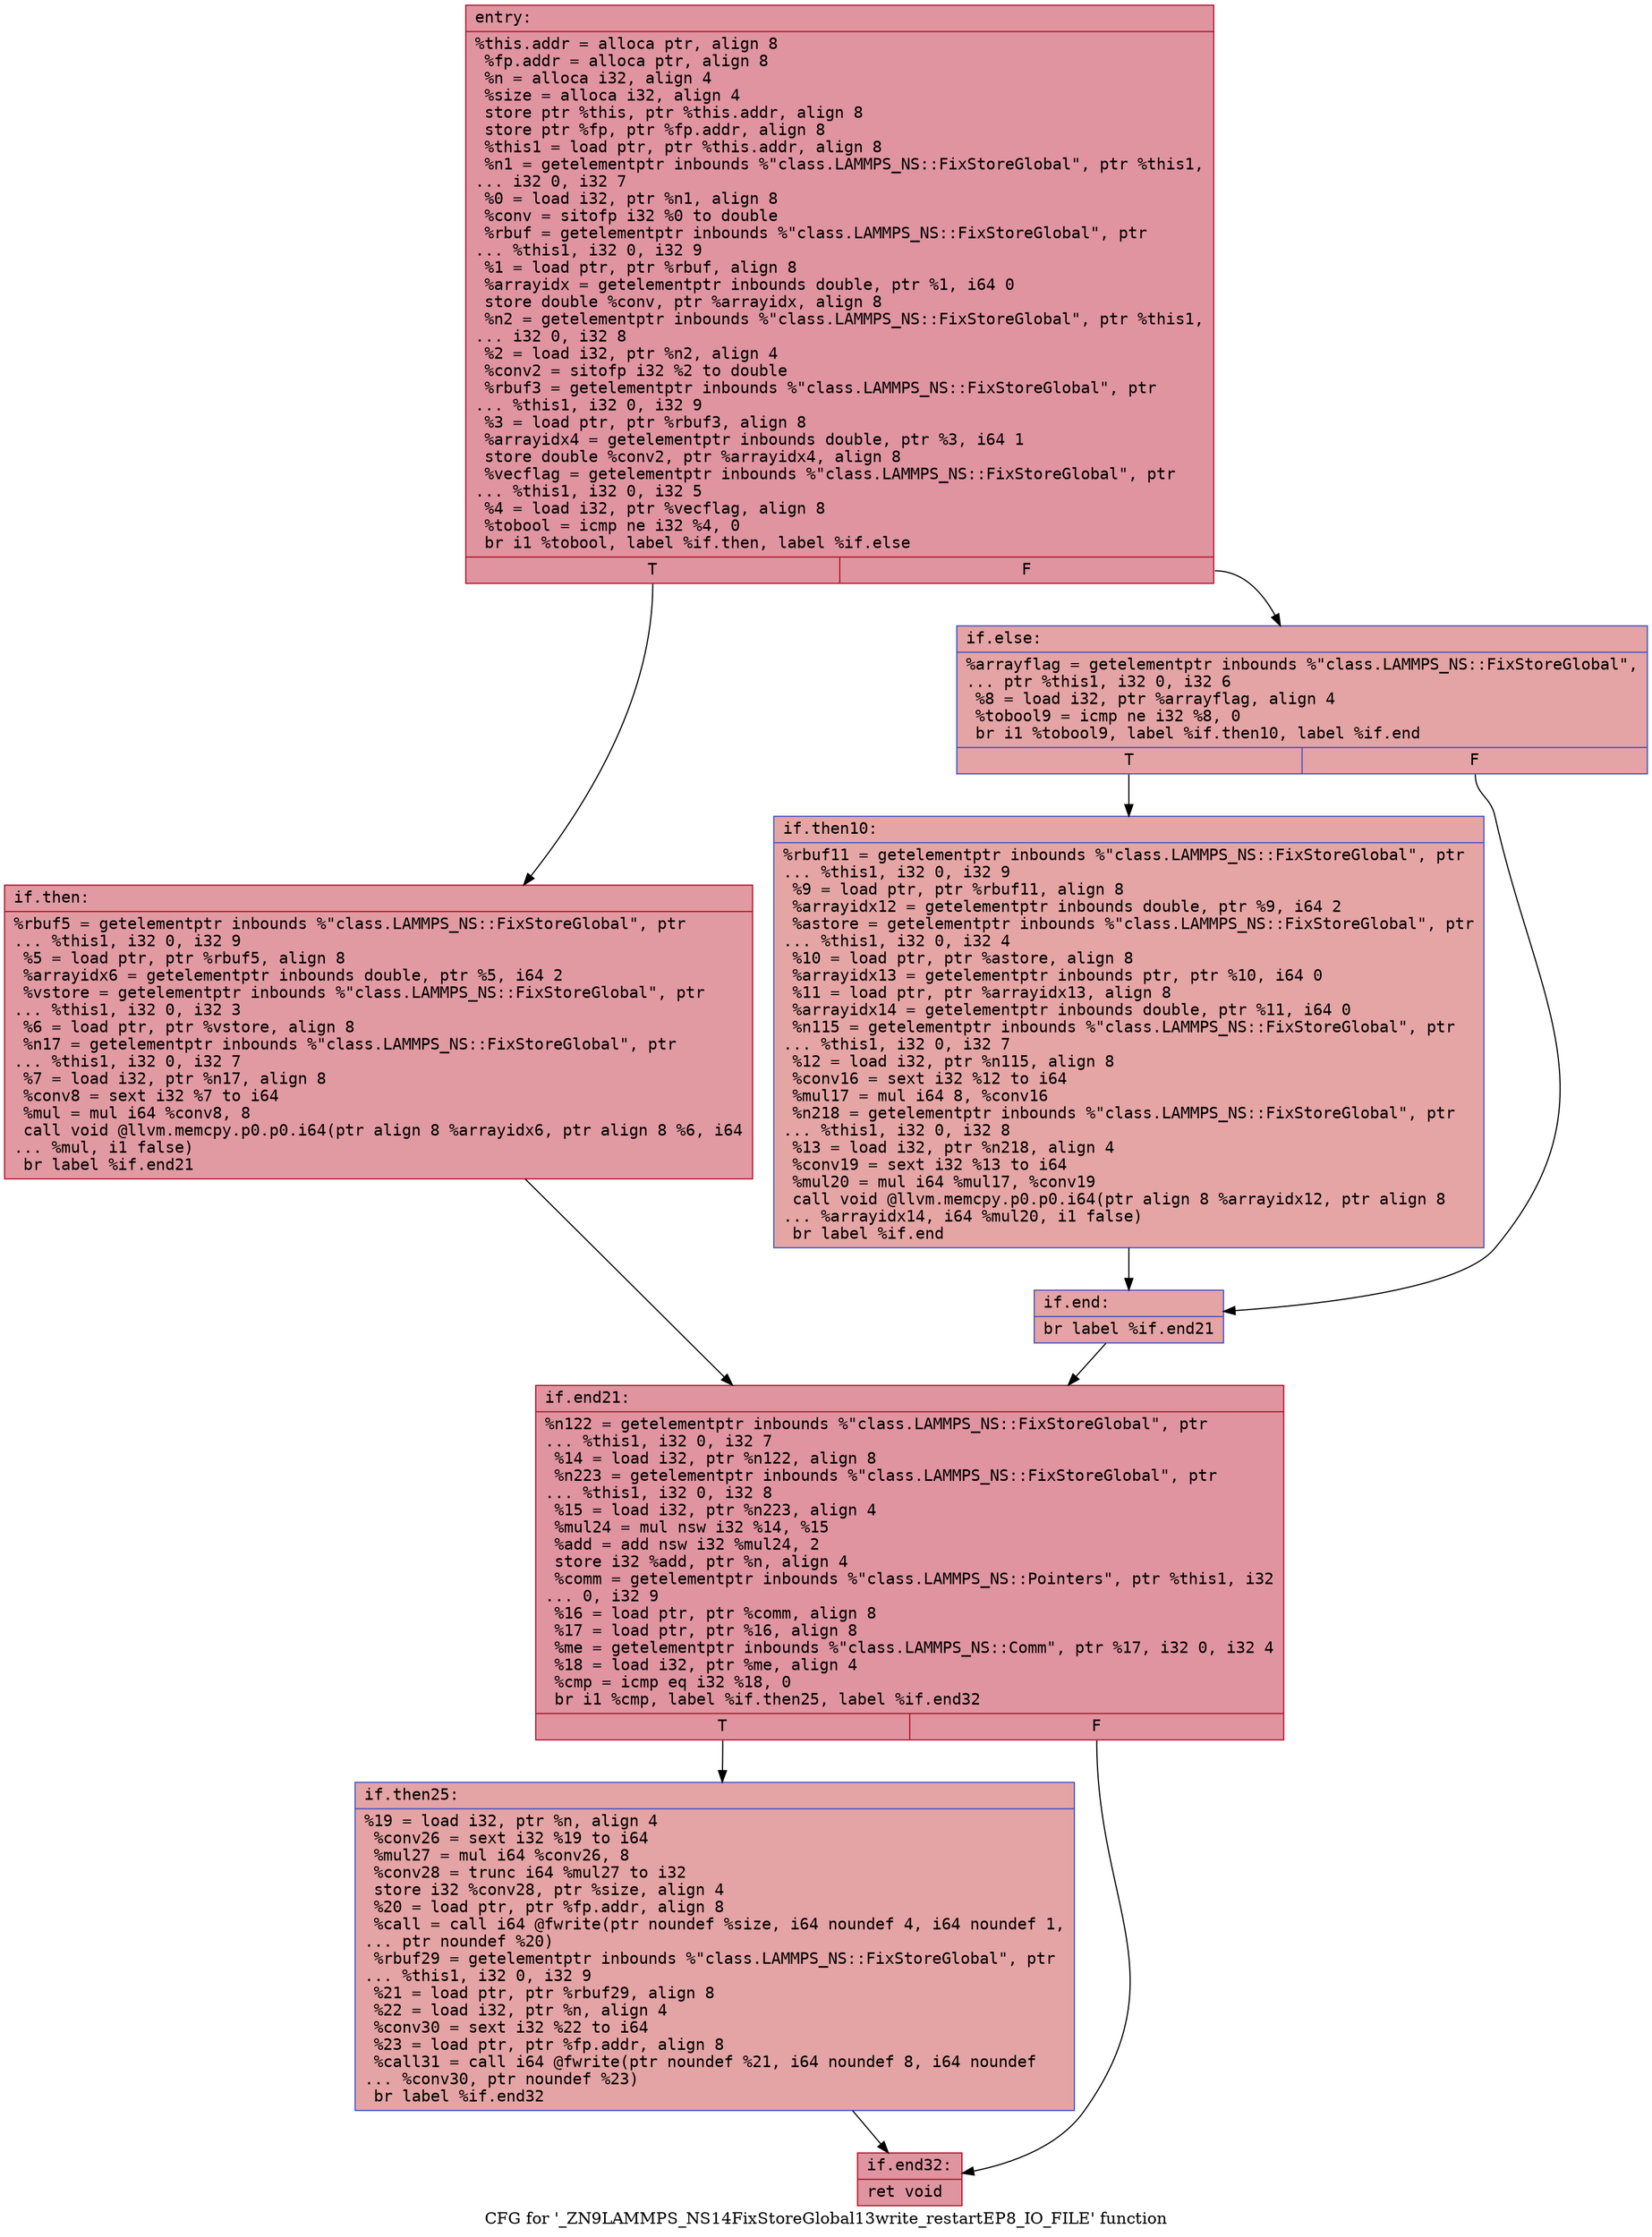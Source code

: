 digraph "CFG for '_ZN9LAMMPS_NS14FixStoreGlobal13write_restartEP8_IO_FILE' function" {
	label="CFG for '_ZN9LAMMPS_NS14FixStoreGlobal13write_restartEP8_IO_FILE' function";

	Node0x55b96849b2d0 [shape=record,color="#b70d28ff", style=filled, fillcolor="#b70d2870" fontname="Courier",label="{entry:\l|  %this.addr = alloca ptr, align 8\l  %fp.addr = alloca ptr, align 8\l  %n = alloca i32, align 4\l  %size = alloca i32, align 4\l  store ptr %this, ptr %this.addr, align 8\l  store ptr %fp, ptr %fp.addr, align 8\l  %this1 = load ptr, ptr %this.addr, align 8\l  %n1 = getelementptr inbounds %\"class.LAMMPS_NS::FixStoreGlobal\", ptr %this1,\l... i32 0, i32 7\l  %0 = load i32, ptr %n1, align 8\l  %conv = sitofp i32 %0 to double\l  %rbuf = getelementptr inbounds %\"class.LAMMPS_NS::FixStoreGlobal\", ptr\l... %this1, i32 0, i32 9\l  %1 = load ptr, ptr %rbuf, align 8\l  %arrayidx = getelementptr inbounds double, ptr %1, i64 0\l  store double %conv, ptr %arrayidx, align 8\l  %n2 = getelementptr inbounds %\"class.LAMMPS_NS::FixStoreGlobal\", ptr %this1,\l... i32 0, i32 8\l  %2 = load i32, ptr %n2, align 4\l  %conv2 = sitofp i32 %2 to double\l  %rbuf3 = getelementptr inbounds %\"class.LAMMPS_NS::FixStoreGlobal\", ptr\l... %this1, i32 0, i32 9\l  %3 = load ptr, ptr %rbuf3, align 8\l  %arrayidx4 = getelementptr inbounds double, ptr %3, i64 1\l  store double %conv2, ptr %arrayidx4, align 8\l  %vecflag = getelementptr inbounds %\"class.LAMMPS_NS::FixStoreGlobal\", ptr\l... %this1, i32 0, i32 5\l  %4 = load i32, ptr %vecflag, align 8\l  %tobool = icmp ne i32 %4, 0\l  br i1 %tobool, label %if.then, label %if.else\l|{<s0>T|<s1>F}}"];
	Node0x55b96849b2d0:s0 -> Node0x55b96849c3d0[tooltip="entry -> if.then\nProbability 62.50%" ];
	Node0x55b96849b2d0:s1 -> Node0x55b96849c440[tooltip="entry -> if.else\nProbability 37.50%" ];
	Node0x55b96849c3d0 [shape=record,color="#b70d28ff", style=filled, fillcolor="#bb1b2c70" fontname="Courier",label="{if.then:\l|  %rbuf5 = getelementptr inbounds %\"class.LAMMPS_NS::FixStoreGlobal\", ptr\l... %this1, i32 0, i32 9\l  %5 = load ptr, ptr %rbuf5, align 8\l  %arrayidx6 = getelementptr inbounds double, ptr %5, i64 2\l  %vstore = getelementptr inbounds %\"class.LAMMPS_NS::FixStoreGlobal\", ptr\l... %this1, i32 0, i32 3\l  %6 = load ptr, ptr %vstore, align 8\l  %n17 = getelementptr inbounds %\"class.LAMMPS_NS::FixStoreGlobal\", ptr\l... %this1, i32 0, i32 7\l  %7 = load i32, ptr %n17, align 8\l  %conv8 = sext i32 %7 to i64\l  %mul = mul i64 %conv8, 8\l  call void @llvm.memcpy.p0.p0.i64(ptr align 8 %arrayidx6, ptr align 8 %6, i64\l... %mul, i1 false)\l  br label %if.end21\l}"];
	Node0x55b96849c3d0 -> Node0x55b96849b230[tooltip="if.then -> if.end21\nProbability 100.00%" ];
	Node0x55b96849c440 [shape=record,color="#3d50c3ff", style=filled, fillcolor="#c32e3170" fontname="Courier",label="{if.else:\l|  %arrayflag = getelementptr inbounds %\"class.LAMMPS_NS::FixStoreGlobal\",\l... ptr %this1, i32 0, i32 6\l  %8 = load i32, ptr %arrayflag, align 4\l  %tobool9 = icmp ne i32 %8, 0\l  br i1 %tobool9, label %if.then10, label %if.end\l|{<s0>T|<s1>F}}"];
	Node0x55b96849c440:s0 -> Node0x55b9684b2420[tooltip="if.else -> if.then10\nProbability 62.50%" ];
	Node0x55b96849c440:s1 -> Node0x55b9684b2470[tooltip="if.else -> if.end\nProbability 37.50%" ];
	Node0x55b9684b2420 [shape=record,color="#3d50c3ff", style=filled, fillcolor="#c5333470" fontname="Courier",label="{if.then10:\l|  %rbuf11 = getelementptr inbounds %\"class.LAMMPS_NS::FixStoreGlobal\", ptr\l... %this1, i32 0, i32 9\l  %9 = load ptr, ptr %rbuf11, align 8\l  %arrayidx12 = getelementptr inbounds double, ptr %9, i64 2\l  %astore = getelementptr inbounds %\"class.LAMMPS_NS::FixStoreGlobal\", ptr\l... %this1, i32 0, i32 4\l  %10 = load ptr, ptr %astore, align 8\l  %arrayidx13 = getelementptr inbounds ptr, ptr %10, i64 0\l  %11 = load ptr, ptr %arrayidx13, align 8\l  %arrayidx14 = getelementptr inbounds double, ptr %11, i64 0\l  %n115 = getelementptr inbounds %\"class.LAMMPS_NS::FixStoreGlobal\", ptr\l... %this1, i32 0, i32 7\l  %12 = load i32, ptr %n115, align 8\l  %conv16 = sext i32 %12 to i64\l  %mul17 = mul i64 8, %conv16\l  %n218 = getelementptr inbounds %\"class.LAMMPS_NS::FixStoreGlobal\", ptr\l... %this1, i32 0, i32 8\l  %13 = load i32, ptr %n218, align 4\l  %conv19 = sext i32 %13 to i64\l  %mul20 = mul i64 %mul17, %conv19\l  call void @llvm.memcpy.p0.p0.i64(ptr align 8 %arrayidx12, ptr align 8\l... %arrayidx14, i64 %mul20, i1 false)\l  br label %if.end\l}"];
	Node0x55b9684b2420 -> Node0x55b9684b2470[tooltip="if.then10 -> if.end\nProbability 100.00%" ];
	Node0x55b9684b2470 [shape=record,color="#3d50c3ff", style=filled, fillcolor="#c32e3170" fontname="Courier",label="{if.end:\l|  br label %if.end21\l}"];
	Node0x55b9684b2470 -> Node0x55b96849b230[tooltip="if.end -> if.end21\nProbability 100.00%" ];
	Node0x55b96849b230 [shape=record,color="#b70d28ff", style=filled, fillcolor="#b70d2870" fontname="Courier",label="{if.end21:\l|  %n122 = getelementptr inbounds %\"class.LAMMPS_NS::FixStoreGlobal\", ptr\l... %this1, i32 0, i32 7\l  %14 = load i32, ptr %n122, align 8\l  %n223 = getelementptr inbounds %\"class.LAMMPS_NS::FixStoreGlobal\", ptr\l... %this1, i32 0, i32 8\l  %15 = load i32, ptr %n223, align 4\l  %mul24 = mul nsw i32 %14, %15\l  %add = add nsw i32 %mul24, 2\l  store i32 %add, ptr %n, align 4\l  %comm = getelementptr inbounds %\"class.LAMMPS_NS::Pointers\", ptr %this1, i32\l... 0, i32 9\l  %16 = load ptr, ptr %comm, align 8\l  %17 = load ptr, ptr %16, align 8\l  %me = getelementptr inbounds %\"class.LAMMPS_NS::Comm\", ptr %17, i32 0, i32 4\l  %18 = load i32, ptr %me, align 4\l  %cmp = icmp eq i32 %18, 0\l  br i1 %cmp, label %if.then25, label %if.end32\l|{<s0>T|<s1>F}}"];
	Node0x55b96849b230:s0 -> Node0x55b9684b41e0[tooltip="if.end21 -> if.then25\nProbability 37.50%" ];
	Node0x55b96849b230:s1 -> Node0x55b9684b4230[tooltip="if.end21 -> if.end32\nProbability 62.50%" ];
	Node0x55b9684b41e0 [shape=record,color="#3d50c3ff", style=filled, fillcolor="#c32e3170" fontname="Courier",label="{if.then25:\l|  %19 = load i32, ptr %n, align 4\l  %conv26 = sext i32 %19 to i64\l  %mul27 = mul i64 %conv26, 8\l  %conv28 = trunc i64 %mul27 to i32\l  store i32 %conv28, ptr %size, align 4\l  %20 = load ptr, ptr %fp.addr, align 8\l  %call = call i64 @fwrite(ptr noundef %size, i64 noundef 4, i64 noundef 1,\l... ptr noundef %20)\l  %rbuf29 = getelementptr inbounds %\"class.LAMMPS_NS::FixStoreGlobal\", ptr\l... %this1, i32 0, i32 9\l  %21 = load ptr, ptr %rbuf29, align 8\l  %22 = load i32, ptr %n, align 4\l  %conv30 = sext i32 %22 to i64\l  %23 = load ptr, ptr %fp.addr, align 8\l  %call31 = call i64 @fwrite(ptr noundef %21, i64 noundef 8, i64 noundef\l... %conv30, ptr noundef %23)\l  br label %if.end32\l}"];
	Node0x55b9684b41e0 -> Node0x55b9684b4230[tooltip="if.then25 -> if.end32\nProbability 100.00%" ];
	Node0x55b9684b4230 [shape=record,color="#b70d28ff", style=filled, fillcolor="#b70d2870" fontname="Courier",label="{if.end32:\l|  ret void\l}"];
}
